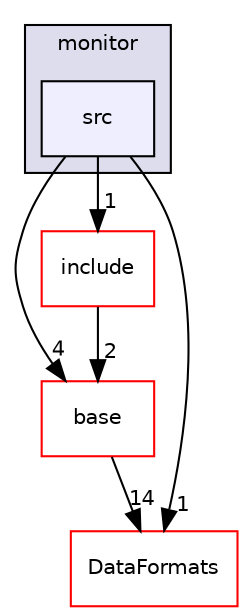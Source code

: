 digraph "/home/travis/build/AliceO2Group/AliceO2/Detectors/TPC/monitor/src" {
  bgcolor=transparent;
  compound=true
  node [ fontsize="10", fontname="Helvetica"];
  edge [ labelfontsize="10", labelfontname="Helvetica"];
  subgraph clusterdir_c8aedc994017b243e124cedd663b3bbb {
    graph [ bgcolor="#ddddee", pencolor="black", label="monitor" fontname="Helvetica", fontsize="10", URL="dir_c8aedc994017b243e124cedd663b3bbb.html"]
  dir_75a22ffed9615d68d9baca3734fb0768 [shape=box, label="src", style="filled", fillcolor="#eeeeff", pencolor="black", URL="dir_75a22ffed9615d68d9baca3734fb0768.html"];
  }
  dir_677b030cc750909e4cd27413873678d8 [shape=box label="base" color="red" URL="dir_677b030cc750909e4cd27413873678d8.html"];
  dir_aa18e31672ad680cbed4898267bc1ea1 [shape=box label="include" color="red" URL="dir_aa18e31672ad680cbed4898267bc1ea1.html"];
  dir_2171f7ec022c5423887b07c69b2f5b48 [shape=box label="DataFormats" color="red" URL="dir_2171f7ec022c5423887b07c69b2f5b48.html"];
  dir_75a22ffed9615d68d9baca3734fb0768->dir_677b030cc750909e4cd27413873678d8 [headlabel="4", labeldistance=1.5 headhref="dir_000364_000231.html"];
  dir_75a22ffed9615d68d9baca3734fb0768->dir_aa18e31672ad680cbed4898267bc1ea1 [headlabel="1", labeldistance=1.5 headhref="dir_000364_000360.html"];
  dir_75a22ffed9615d68d9baca3734fb0768->dir_2171f7ec022c5423887b07c69b2f5b48 [headlabel="1", labeldistance=1.5 headhref="dir_000364_000054.html"];
  dir_677b030cc750909e4cd27413873678d8->dir_2171f7ec022c5423887b07c69b2f5b48 [headlabel="14", labeldistance=1.5 headhref="dir_000231_000054.html"];
  dir_aa18e31672ad680cbed4898267bc1ea1->dir_677b030cc750909e4cd27413873678d8 [headlabel="2", labeldistance=1.5 headhref="dir_000360_000231.html"];
}
